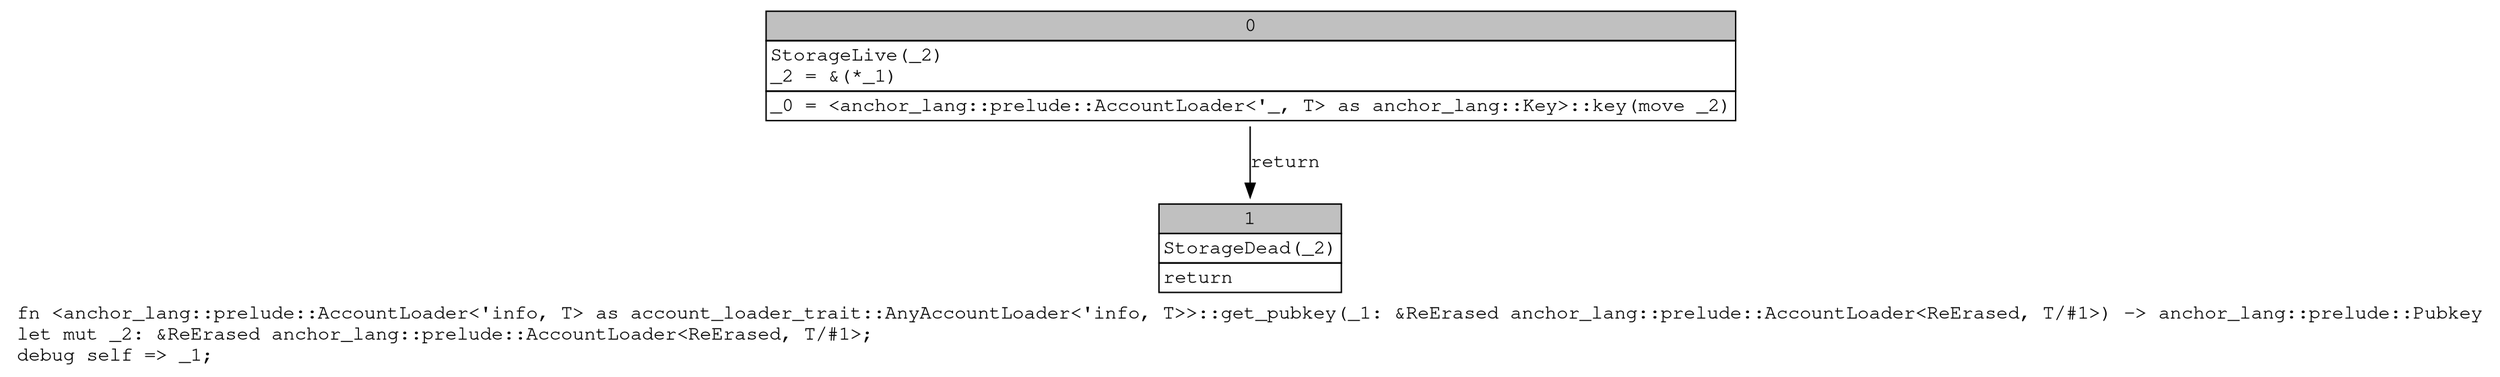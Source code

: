 digraph Mir_0_2114 {
    graph [fontname="Courier, monospace"];
    node [fontname="Courier, monospace"];
    edge [fontname="Courier, monospace"];
    label=<fn &lt;anchor_lang::prelude::AccountLoader&lt;'info, T&gt; as account_loader_trait::AnyAccountLoader&lt;'info, T&gt;&gt;::get_pubkey(_1: &amp;ReErased anchor_lang::prelude::AccountLoader&lt;ReErased, T/#1&gt;) -&gt; anchor_lang::prelude::Pubkey<br align="left"/>let mut _2: &amp;ReErased anchor_lang::prelude::AccountLoader&lt;ReErased, T/#1&gt;;<br align="left"/>debug self =&gt; _1;<br align="left"/>>;
    bb0__0_2114 [shape="none", label=<<table border="0" cellborder="1" cellspacing="0"><tr><td bgcolor="gray" align="center" colspan="1">0</td></tr><tr><td align="left" balign="left">StorageLive(_2)<br/>_2 = &amp;(*_1)<br/></td></tr><tr><td align="left">_0 = &lt;anchor_lang::prelude::AccountLoader&lt;'_, T&gt; as anchor_lang::Key&gt;::key(move _2)</td></tr></table>>];
    bb1__0_2114 [shape="none", label=<<table border="0" cellborder="1" cellspacing="0"><tr><td bgcolor="gray" align="center" colspan="1">1</td></tr><tr><td align="left" balign="left">StorageDead(_2)<br/></td></tr><tr><td align="left">return</td></tr></table>>];
    bb0__0_2114 -> bb1__0_2114 [label="return"];
}
